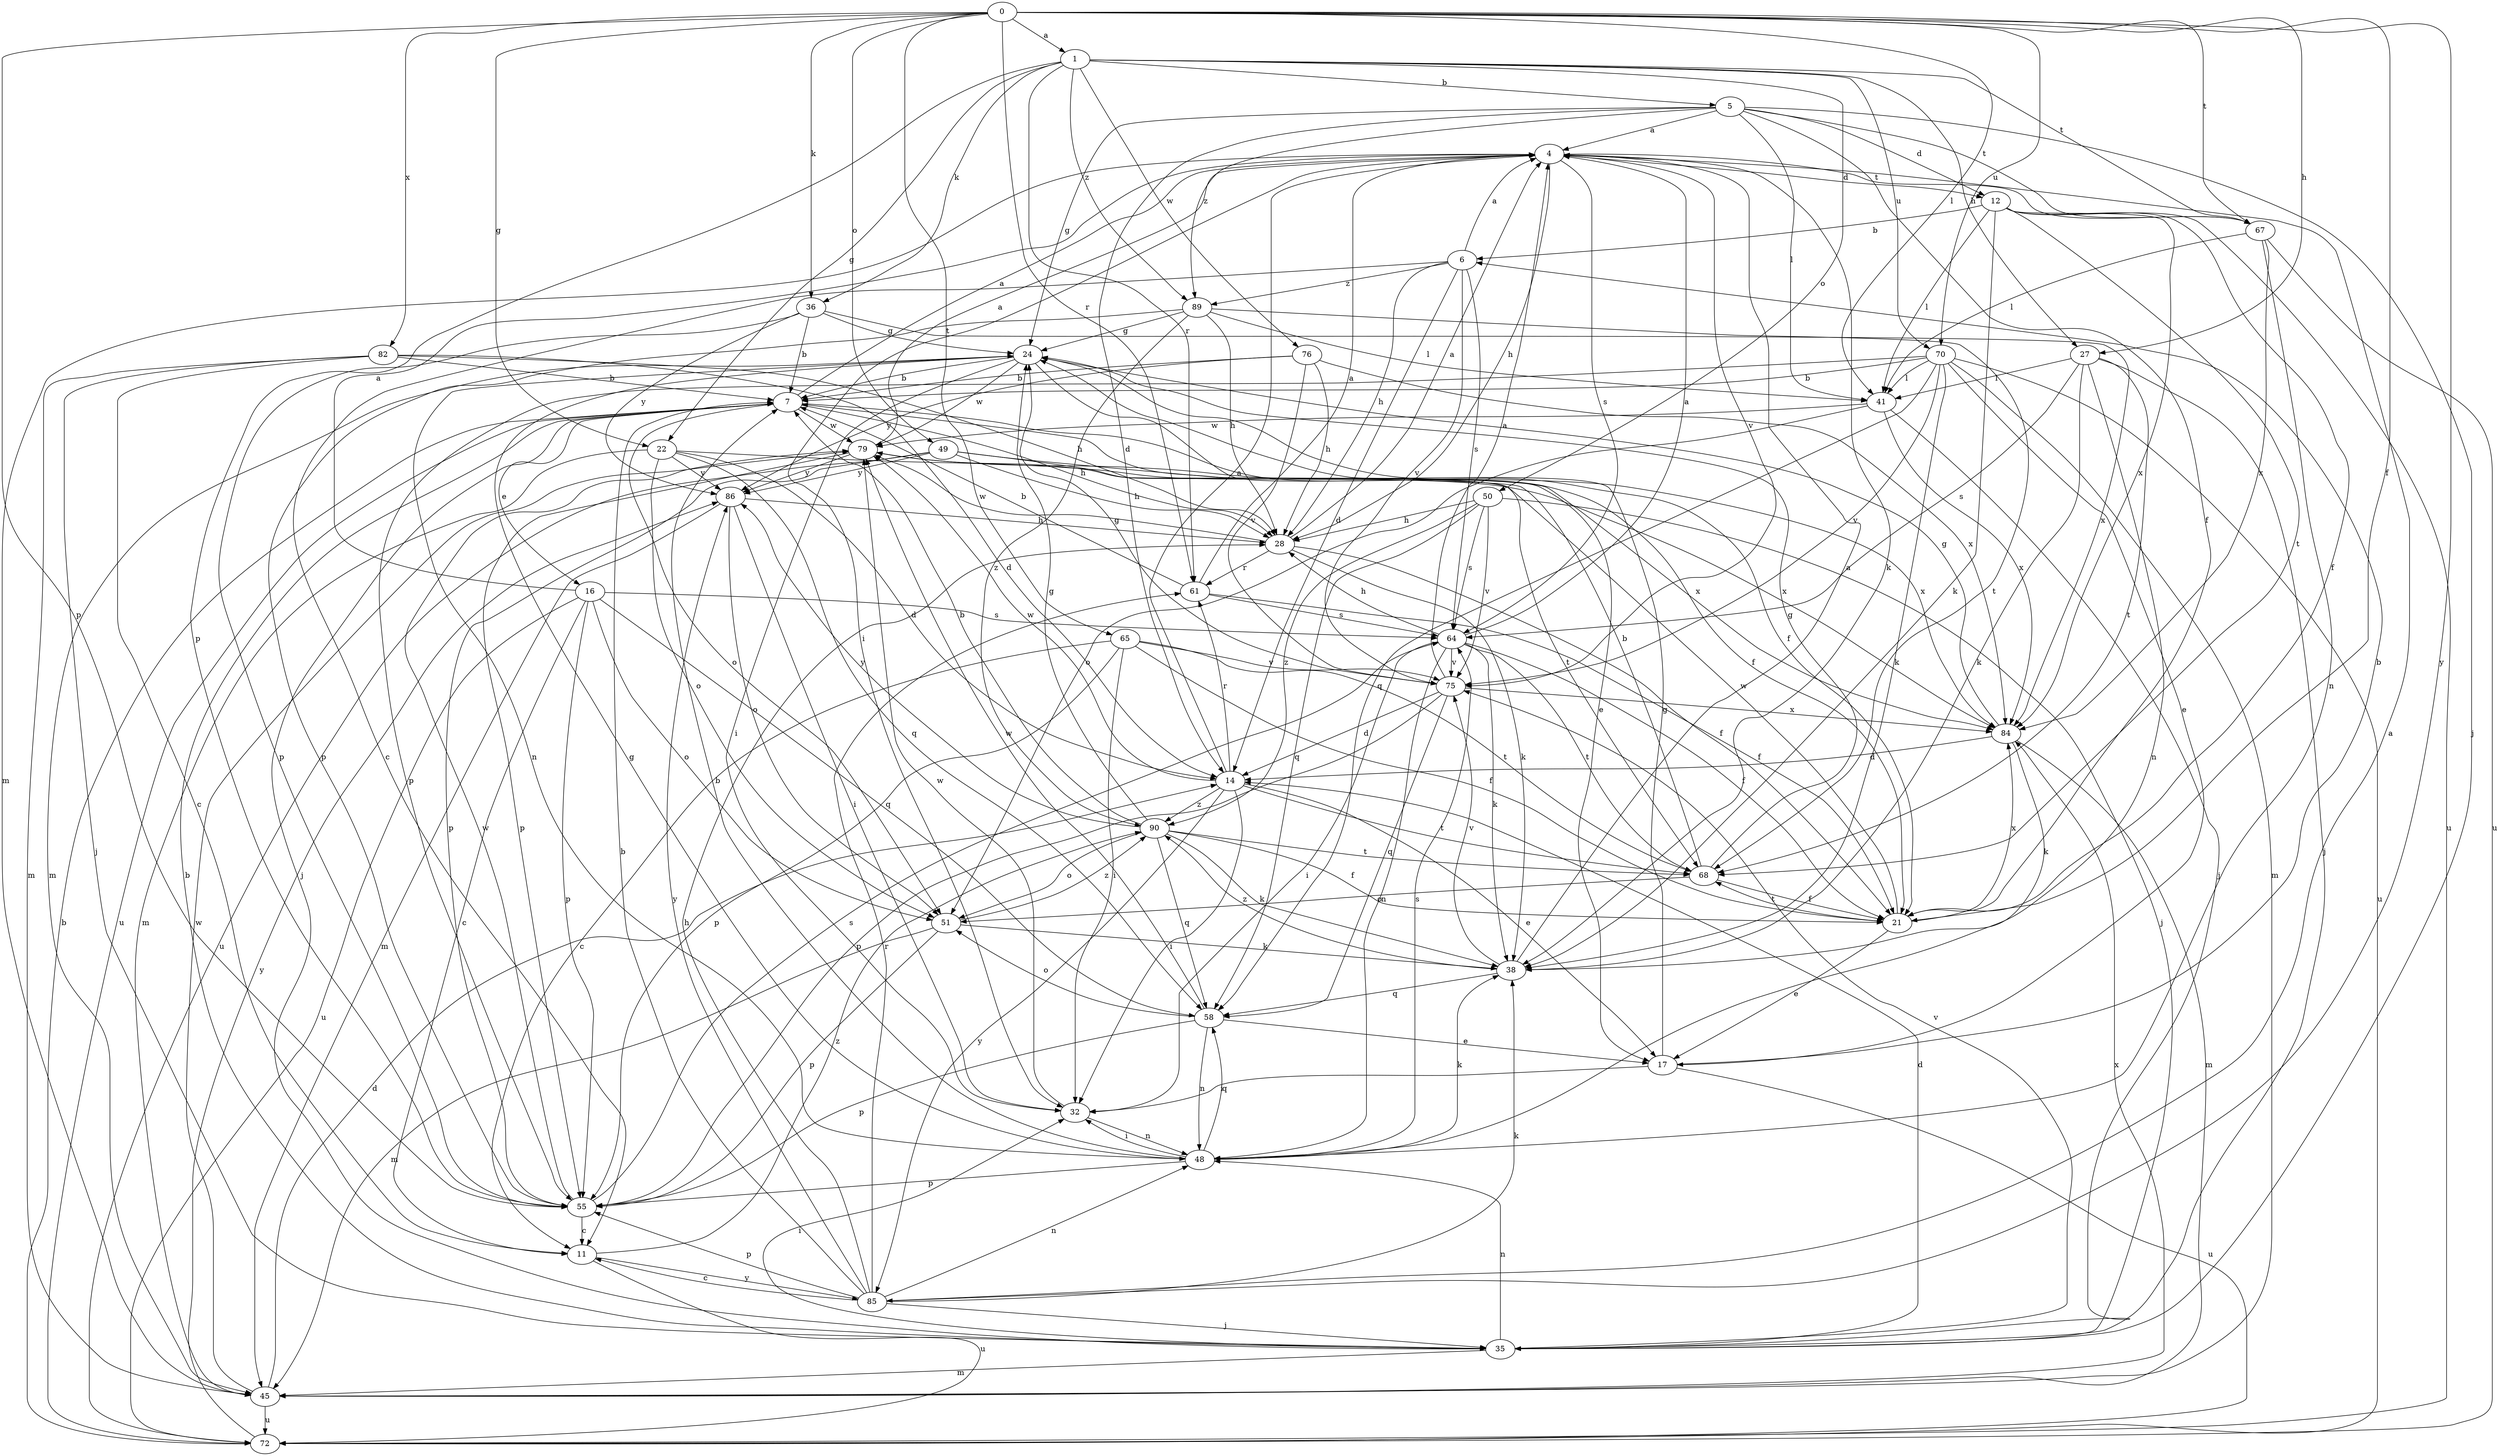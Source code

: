 strict digraph  {
0;
1;
4;
5;
6;
7;
11;
12;
14;
16;
17;
21;
22;
24;
27;
28;
32;
35;
36;
38;
41;
45;
48;
49;
50;
51;
55;
58;
61;
64;
65;
67;
68;
70;
72;
75;
76;
79;
82;
84;
85;
86;
89;
90;
0 -> 1  [label=a];
0 -> 21  [label=f];
0 -> 22  [label=g];
0 -> 27  [label=h];
0 -> 36  [label=k];
0 -> 41  [label=l];
0 -> 49  [label=o];
0 -> 55  [label=p];
0 -> 61  [label=r];
0 -> 65  [label=t];
0 -> 67  [label=t];
0 -> 70  [label=u];
0 -> 82  [label=x];
0 -> 85  [label=y];
1 -> 5  [label=b];
1 -> 22  [label=g];
1 -> 27  [label=h];
1 -> 36  [label=k];
1 -> 50  [label=o];
1 -> 55  [label=p];
1 -> 61  [label=r];
1 -> 67  [label=t];
1 -> 70  [label=u];
1 -> 76  [label=w];
1 -> 89  [label=z];
4 -> 12  [label=d];
4 -> 28  [label=h];
4 -> 32  [label=i];
4 -> 38  [label=k];
4 -> 45  [label=m];
4 -> 64  [label=s];
4 -> 67  [label=t];
4 -> 75  [label=v];
5 -> 4  [label=a];
5 -> 12  [label=d];
5 -> 14  [label=d];
5 -> 21  [label=f];
5 -> 24  [label=g];
5 -> 35  [label=j];
5 -> 41  [label=l];
5 -> 67  [label=t];
5 -> 89  [label=z];
6 -> 4  [label=a];
6 -> 11  [label=c];
6 -> 14  [label=d];
6 -> 28  [label=h];
6 -> 64  [label=s];
6 -> 75  [label=v];
6 -> 89  [label=z];
7 -> 4  [label=a];
7 -> 16  [label=e];
7 -> 21  [label=f];
7 -> 28  [label=h];
7 -> 35  [label=j];
7 -> 51  [label=o];
7 -> 72  [label=u];
7 -> 79  [label=w];
11 -> 72  [label=u];
11 -> 85  [label=y];
11 -> 90  [label=z];
12 -> 6  [label=b];
12 -> 21  [label=f];
12 -> 38  [label=k];
12 -> 41  [label=l];
12 -> 68  [label=t];
12 -> 72  [label=u];
12 -> 84  [label=x];
14 -> 4  [label=a];
14 -> 17  [label=e];
14 -> 32  [label=i];
14 -> 61  [label=r];
14 -> 68  [label=t];
14 -> 79  [label=w];
14 -> 85  [label=y];
14 -> 90  [label=z];
16 -> 4  [label=a];
16 -> 11  [label=c];
16 -> 51  [label=o];
16 -> 55  [label=p];
16 -> 58  [label=q];
16 -> 64  [label=s];
16 -> 72  [label=u];
17 -> 6  [label=b];
17 -> 24  [label=g];
17 -> 32  [label=i];
17 -> 72  [label=u];
21 -> 17  [label=e];
21 -> 68  [label=t];
21 -> 79  [label=w];
21 -> 84  [label=x];
22 -> 14  [label=d];
22 -> 45  [label=m];
22 -> 51  [label=o];
22 -> 58  [label=q];
22 -> 84  [label=x];
22 -> 86  [label=y];
24 -> 7  [label=b];
24 -> 17  [label=e];
24 -> 21  [label=f];
24 -> 32  [label=i];
24 -> 45  [label=m];
24 -> 48  [label=n];
24 -> 79  [label=w];
27 -> 35  [label=j];
27 -> 38  [label=k];
27 -> 41  [label=l];
27 -> 48  [label=n];
27 -> 64  [label=s];
27 -> 68  [label=t];
28 -> 4  [label=a];
28 -> 21  [label=f];
28 -> 38  [label=k];
28 -> 61  [label=r];
28 -> 79  [label=w];
32 -> 48  [label=n];
32 -> 79  [label=w];
35 -> 7  [label=b];
35 -> 14  [label=d];
35 -> 32  [label=i];
35 -> 45  [label=m];
35 -> 48  [label=n];
35 -> 75  [label=v];
36 -> 7  [label=b];
36 -> 24  [label=g];
36 -> 55  [label=p];
36 -> 84  [label=x];
36 -> 86  [label=y];
38 -> 4  [label=a];
38 -> 58  [label=q];
38 -> 75  [label=v];
38 -> 90  [label=z];
41 -> 35  [label=j];
41 -> 51  [label=o];
41 -> 79  [label=w];
41 -> 84  [label=x];
45 -> 14  [label=d];
45 -> 72  [label=u];
45 -> 79  [label=w];
45 -> 84  [label=x];
48 -> 7  [label=b];
48 -> 24  [label=g];
48 -> 32  [label=i];
48 -> 38  [label=k];
48 -> 55  [label=p];
48 -> 58  [label=q];
48 -> 64  [label=s];
49 -> 28  [label=h];
49 -> 55  [label=p];
49 -> 68  [label=t];
49 -> 72  [label=u];
49 -> 84  [label=x];
49 -> 86  [label=y];
50 -> 28  [label=h];
50 -> 35  [label=j];
50 -> 58  [label=q];
50 -> 64  [label=s];
50 -> 75  [label=v];
50 -> 90  [label=z];
51 -> 38  [label=k];
51 -> 45  [label=m];
51 -> 55  [label=p];
51 -> 90  [label=z];
55 -> 11  [label=c];
55 -> 64  [label=s];
55 -> 79  [label=w];
58 -> 17  [label=e];
58 -> 48  [label=n];
58 -> 51  [label=o];
58 -> 55  [label=p];
58 -> 79  [label=w];
61 -> 4  [label=a];
61 -> 7  [label=b];
61 -> 21  [label=f];
61 -> 64  [label=s];
64 -> 4  [label=a];
64 -> 21  [label=f];
64 -> 28  [label=h];
64 -> 32  [label=i];
64 -> 38  [label=k];
64 -> 48  [label=n];
64 -> 68  [label=t];
64 -> 75  [label=v];
65 -> 11  [label=c];
65 -> 21  [label=f];
65 -> 32  [label=i];
65 -> 55  [label=p];
65 -> 68  [label=t];
65 -> 75  [label=v];
67 -> 41  [label=l];
67 -> 48  [label=n];
67 -> 72  [label=u];
67 -> 84  [label=x];
68 -> 7  [label=b];
68 -> 21  [label=f];
68 -> 24  [label=g];
68 -> 51  [label=o];
70 -> 7  [label=b];
70 -> 17  [label=e];
70 -> 38  [label=k];
70 -> 41  [label=l];
70 -> 45  [label=m];
70 -> 55  [label=p];
70 -> 58  [label=q];
70 -> 72  [label=u];
70 -> 75  [label=v];
72 -> 7  [label=b];
72 -> 86  [label=y];
75 -> 4  [label=a];
75 -> 14  [label=d];
75 -> 24  [label=g];
75 -> 55  [label=p];
75 -> 58  [label=q];
75 -> 84  [label=x];
76 -> 7  [label=b];
76 -> 28  [label=h];
76 -> 75  [label=v];
76 -> 84  [label=x];
76 -> 86  [label=y];
79 -> 4  [label=a];
79 -> 55  [label=p];
79 -> 84  [label=x];
79 -> 86  [label=y];
82 -> 7  [label=b];
82 -> 11  [label=c];
82 -> 14  [label=d];
82 -> 28  [label=h];
82 -> 35  [label=j];
82 -> 45  [label=m];
84 -> 14  [label=d];
84 -> 24  [label=g];
84 -> 38  [label=k];
84 -> 45  [label=m];
85 -> 4  [label=a];
85 -> 7  [label=b];
85 -> 11  [label=c];
85 -> 28  [label=h];
85 -> 35  [label=j];
85 -> 38  [label=k];
85 -> 48  [label=n];
85 -> 55  [label=p];
85 -> 61  [label=r];
85 -> 86  [label=y];
86 -> 28  [label=h];
86 -> 32  [label=i];
86 -> 45  [label=m];
86 -> 51  [label=o];
89 -> 24  [label=g];
89 -> 28  [label=h];
89 -> 41  [label=l];
89 -> 55  [label=p];
89 -> 68  [label=t];
89 -> 90  [label=z];
90 -> 7  [label=b];
90 -> 21  [label=f];
90 -> 24  [label=g];
90 -> 38  [label=k];
90 -> 51  [label=o];
90 -> 58  [label=q];
90 -> 68  [label=t];
90 -> 86  [label=y];
}
